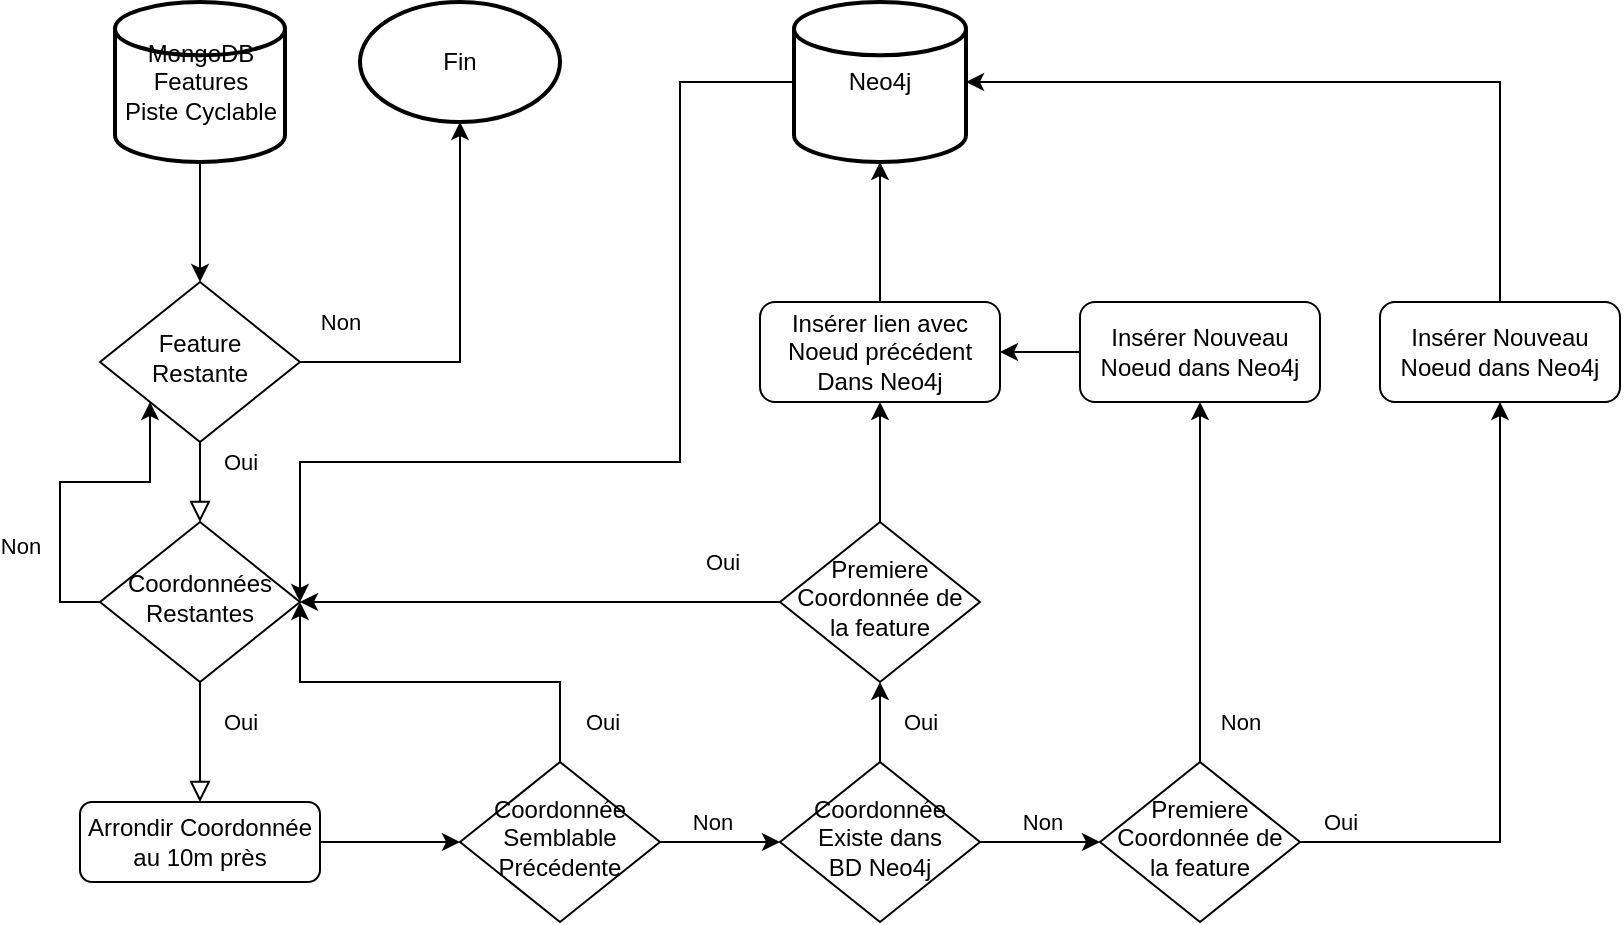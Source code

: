 <mxfile version="22.0.8" type="github">
  <diagram id="C5RBs43oDa-KdzZeNtuy" name="Page-1">
    <mxGraphModel dx="1434" dy="782" grid="1" gridSize="10" guides="1" tooltips="1" connect="1" arrows="1" fold="1" page="1" pageScale="1" pageWidth="827" pageHeight="1169" math="0" shadow="0">
      <root>
        <mxCell id="WIyWlLk6GJQsqaUBKTNV-0" />
        <mxCell id="WIyWlLk6GJQsqaUBKTNV-1" parent="WIyWlLk6GJQsqaUBKTNV-0" />
        <mxCell id="WIyWlLk6GJQsqaUBKTNV-4" value="" style="rounded=0;html=1;jettySize=auto;orthogonalLoop=1;fontSize=11;endArrow=block;endFill=0;endSize=8;strokeWidth=1;shadow=0;labelBackgroundColor=none;edgeStyle=orthogonalEdgeStyle;" parent="WIyWlLk6GJQsqaUBKTNV-1" source="WIyWlLk6GJQsqaUBKTNV-6" target="WIyWlLk6GJQsqaUBKTNV-10" edge="1">
          <mxGeometry y="20" relative="1" as="geometry">
            <mxPoint as="offset" />
          </mxGeometry>
        </mxCell>
        <mxCell id="YvKBgwHEcTg-mTc96LoB-8" value="Oui" style="edgeLabel;html=1;align=center;verticalAlign=middle;resizable=0;points=[];" vertex="1" connectable="0" parent="WIyWlLk6GJQsqaUBKTNV-4">
          <mxGeometry relative="1" as="geometry">
            <mxPoint x="20" y="-10" as="offset" />
          </mxGeometry>
        </mxCell>
        <mxCell id="WIyWlLk6GJQsqaUBKTNV-6" value="Feature&lt;br&gt;Restante" style="rhombus;whiteSpace=wrap;html=1;shadow=0;fontFamily=Helvetica;fontSize=12;align=center;strokeWidth=1;spacing=6;spacingTop=-4;" parent="WIyWlLk6GJQsqaUBKTNV-1" vertex="1">
          <mxGeometry x="50" y="170" width="100" height="80" as="geometry" />
        </mxCell>
        <mxCell id="WIyWlLk6GJQsqaUBKTNV-8" value="" style="rounded=0;html=1;jettySize=auto;orthogonalLoop=1;fontSize=11;endArrow=block;endFill=0;endSize=8;strokeWidth=1;shadow=0;labelBackgroundColor=none;edgeStyle=orthogonalEdgeStyle;" parent="WIyWlLk6GJQsqaUBKTNV-1" source="WIyWlLk6GJQsqaUBKTNV-10" target="WIyWlLk6GJQsqaUBKTNV-11" edge="1">
          <mxGeometry x="0.333" y="20" relative="1" as="geometry">
            <mxPoint as="offset" />
          </mxGeometry>
        </mxCell>
        <mxCell id="YvKBgwHEcTg-mTc96LoB-7" value="Oui" style="edgeLabel;html=1;align=center;verticalAlign=middle;resizable=0;points=[];" vertex="1" connectable="0" parent="WIyWlLk6GJQsqaUBKTNV-8">
          <mxGeometry x="-0.133" y="1" relative="1" as="geometry">
            <mxPoint x="19" y="-6" as="offset" />
          </mxGeometry>
        </mxCell>
        <mxCell id="WIyWlLk6GJQsqaUBKTNV-10" value="Coordonnées&lt;br&gt;Restantes" style="rhombus;whiteSpace=wrap;html=1;shadow=0;fontFamily=Helvetica;fontSize=12;align=center;strokeWidth=1;spacing=6;spacingTop=-4;" parent="WIyWlLk6GJQsqaUBKTNV-1" vertex="1">
          <mxGeometry x="50" y="290" width="100" height="80" as="geometry" />
        </mxCell>
        <mxCell id="YvKBgwHEcTg-mTc96LoB-11" style="edgeStyle=orthogonalEdgeStyle;rounded=0;orthogonalLoop=1;jettySize=auto;html=1;entryX=0;entryY=0.5;entryDx=0;entryDy=0;" edge="1" parent="WIyWlLk6GJQsqaUBKTNV-1" source="WIyWlLk6GJQsqaUBKTNV-11" target="YvKBgwHEcTg-mTc96LoB-10">
          <mxGeometry relative="1" as="geometry" />
        </mxCell>
        <mxCell id="WIyWlLk6GJQsqaUBKTNV-11" value="Arrondir Coordonnée au 10m près" style="rounded=1;whiteSpace=wrap;html=1;fontSize=12;glass=0;strokeWidth=1;shadow=0;" parent="WIyWlLk6GJQsqaUBKTNV-1" vertex="1">
          <mxGeometry x="40" y="430" width="120" height="40" as="geometry" />
        </mxCell>
        <mxCell id="YvKBgwHEcTg-mTc96LoB-1" style="edgeStyle=orthogonalEdgeStyle;rounded=0;orthogonalLoop=1;jettySize=auto;html=1;entryX=0.5;entryY=0;entryDx=0;entryDy=0;" edge="1" parent="WIyWlLk6GJQsqaUBKTNV-1" source="YvKBgwHEcTg-mTc96LoB-0" target="WIyWlLk6GJQsqaUBKTNV-6">
          <mxGeometry relative="1" as="geometry" />
        </mxCell>
        <mxCell id="YvKBgwHEcTg-mTc96LoB-0" value="MongoDB&lt;br&gt;Features&lt;br&gt;Piste Cyclable" style="strokeWidth=2;html=1;shape=mxgraph.flowchart.database;whiteSpace=wrap;" vertex="1" parent="WIyWlLk6GJQsqaUBKTNV-1">
          <mxGeometry x="57.5" y="30" width="85" height="80" as="geometry" />
        </mxCell>
        <mxCell id="YvKBgwHEcTg-mTc96LoB-2" value="Fin" style="strokeWidth=2;html=1;shape=mxgraph.flowchart.start_1;whiteSpace=wrap;" vertex="1" parent="WIyWlLk6GJQsqaUBKTNV-1">
          <mxGeometry x="180" y="30" width="100" height="60" as="geometry" />
        </mxCell>
        <mxCell id="YvKBgwHEcTg-mTc96LoB-3" style="edgeStyle=orthogonalEdgeStyle;rounded=0;orthogonalLoop=1;jettySize=auto;html=1;entryX=0.5;entryY=1;entryDx=0;entryDy=0;entryPerimeter=0;" edge="1" parent="WIyWlLk6GJQsqaUBKTNV-1" source="WIyWlLk6GJQsqaUBKTNV-6" target="YvKBgwHEcTg-mTc96LoB-2">
          <mxGeometry relative="1" as="geometry" />
        </mxCell>
        <mxCell id="YvKBgwHEcTg-mTc96LoB-4" value="Non" style="edgeLabel;html=1;align=center;verticalAlign=middle;resizable=0;points=[];" vertex="1" connectable="0" parent="YvKBgwHEcTg-mTc96LoB-3">
          <mxGeometry x="-0.16" y="-2" relative="1" as="geometry">
            <mxPoint x="-62" y="-16" as="offset" />
          </mxGeometry>
        </mxCell>
        <mxCell id="YvKBgwHEcTg-mTc96LoB-13" style="edgeStyle=orthogonalEdgeStyle;rounded=0;orthogonalLoop=1;jettySize=auto;html=1;exitX=0.5;exitY=0;exitDx=0;exitDy=0;entryX=1;entryY=0.5;entryDx=0;entryDy=0;" edge="1" parent="WIyWlLk6GJQsqaUBKTNV-1" source="YvKBgwHEcTg-mTc96LoB-10" target="WIyWlLk6GJQsqaUBKTNV-10">
          <mxGeometry relative="1" as="geometry">
            <Array as="points">
              <mxPoint x="280" y="370" />
              <mxPoint x="150" y="370" />
            </Array>
          </mxGeometry>
        </mxCell>
        <mxCell id="YvKBgwHEcTg-mTc96LoB-14" value="Oui" style="edgeLabel;html=1;align=center;verticalAlign=middle;resizable=0;points=[];" vertex="1" connectable="0" parent="YvKBgwHEcTg-mTc96LoB-13">
          <mxGeometry x="-0.079" y="-2" relative="1" as="geometry">
            <mxPoint x="77" y="22" as="offset" />
          </mxGeometry>
        </mxCell>
        <mxCell id="YvKBgwHEcTg-mTc96LoB-17" style="edgeStyle=orthogonalEdgeStyle;rounded=0;orthogonalLoop=1;jettySize=auto;html=1;entryX=0;entryY=0.5;entryDx=0;entryDy=0;" edge="1" parent="WIyWlLk6GJQsqaUBKTNV-1" source="YvKBgwHEcTg-mTc96LoB-10" target="YvKBgwHEcTg-mTc96LoB-16">
          <mxGeometry relative="1" as="geometry" />
        </mxCell>
        <mxCell id="YvKBgwHEcTg-mTc96LoB-18" value="Non" style="edgeLabel;html=1;align=center;verticalAlign=middle;resizable=0;points=[];" vertex="1" connectable="0" parent="YvKBgwHEcTg-mTc96LoB-17">
          <mxGeometry x="-0.133" relative="1" as="geometry">
            <mxPoint y="-10" as="offset" />
          </mxGeometry>
        </mxCell>
        <mxCell id="YvKBgwHEcTg-mTc96LoB-10" value="Coordonnée&lt;br&gt;Semblable&lt;br&gt;Précédente" style="rhombus;whiteSpace=wrap;html=1;shadow=0;fontFamily=Helvetica;fontSize=12;align=center;strokeWidth=1;spacing=6;spacingTop=-4;" vertex="1" parent="WIyWlLk6GJQsqaUBKTNV-1">
          <mxGeometry x="230" y="410" width="100" height="80" as="geometry" />
        </mxCell>
        <mxCell id="YvKBgwHEcTg-mTc96LoB-20" style="edgeStyle=orthogonalEdgeStyle;rounded=0;orthogonalLoop=1;jettySize=auto;html=1;entryX=0.5;entryY=1;entryDx=0;entryDy=0;" edge="1" parent="WIyWlLk6GJQsqaUBKTNV-1" source="YvKBgwHEcTg-mTc96LoB-16" target="YvKBgwHEcTg-mTc96LoB-19">
          <mxGeometry relative="1" as="geometry" />
        </mxCell>
        <mxCell id="YvKBgwHEcTg-mTc96LoB-26" value="Oui" style="edgeLabel;html=1;align=center;verticalAlign=middle;resizable=0;points=[];" vertex="1" connectable="0" parent="YvKBgwHEcTg-mTc96LoB-20">
          <mxGeometry x="-0.35" y="2" relative="1" as="geometry">
            <mxPoint x="22" y="-7" as="offset" />
          </mxGeometry>
        </mxCell>
        <mxCell id="YvKBgwHEcTg-mTc96LoB-33" style="edgeStyle=orthogonalEdgeStyle;rounded=0;orthogonalLoop=1;jettySize=auto;html=1;entryX=0;entryY=0.5;entryDx=0;entryDy=0;" edge="1" parent="WIyWlLk6GJQsqaUBKTNV-1" source="YvKBgwHEcTg-mTc96LoB-16">
          <mxGeometry relative="1" as="geometry">
            <mxPoint x="550" y="450" as="targetPoint" />
          </mxGeometry>
        </mxCell>
        <mxCell id="YvKBgwHEcTg-mTc96LoB-34" value="Non" style="edgeLabel;html=1;align=center;verticalAlign=middle;resizable=0;points=[];" vertex="1" connectable="0" parent="YvKBgwHEcTg-mTc96LoB-33">
          <mxGeometry x="-0.033" y="1" relative="1" as="geometry">
            <mxPoint x="1" y="-9" as="offset" />
          </mxGeometry>
        </mxCell>
        <mxCell id="YvKBgwHEcTg-mTc96LoB-16" value="Coordonnée&lt;br&gt;Existe dans&lt;br&gt;BD Neo4j" style="rhombus;whiteSpace=wrap;html=1;shadow=0;fontFamily=Helvetica;fontSize=12;align=center;strokeWidth=1;spacing=6;spacingTop=-4;" vertex="1" parent="WIyWlLk6GJQsqaUBKTNV-1">
          <mxGeometry x="390" y="410" width="100" height="80" as="geometry" />
        </mxCell>
        <mxCell id="YvKBgwHEcTg-mTc96LoB-28" style="edgeStyle=orthogonalEdgeStyle;rounded=0;orthogonalLoop=1;jettySize=auto;html=1;entryX=0.5;entryY=1;entryDx=0;entryDy=0;" edge="1" parent="WIyWlLk6GJQsqaUBKTNV-1" source="YvKBgwHEcTg-mTc96LoB-19" target="YvKBgwHEcTg-mTc96LoB-27">
          <mxGeometry relative="1" as="geometry" />
        </mxCell>
        <mxCell id="YvKBgwHEcTg-mTc96LoB-19" value="Premiere Coordonnée de&lt;br&gt;la feature" style="rhombus;whiteSpace=wrap;html=1;shadow=0;fontFamily=Helvetica;fontSize=12;align=center;strokeWidth=1;spacing=6;spacingTop=-4;" vertex="1" parent="WIyWlLk6GJQsqaUBKTNV-1">
          <mxGeometry x="390" y="290" width="100" height="80" as="geometry" />
        </mxCell>
        <mxCell id="YvKBgwHEcTg-mTc96LoB-21" style="edgeStyle=orthogonalEdgeStyle;rounded=0;orthogonalLoop=1;jettySize=auto;html=1;entryX=1;entryY=0.5;entryDx=0;entryDy=0;" edge="1" parent="WIyWlLk6GJQsqaUBKTNV-1" source="YvKBgwHEcTg-mTc96LoB-19" target="WIyWlLk6GJQsqaUBKTNV-10">
          <mxGeometry relative="1" as="geometry">
            <Array as="points">
              <mxPoint x="220" y="330" />
              <mxPoint x="220" y="330" />
            </Array>
          </mxGeometry>
        </mxCell>
        <mxCell id="YvKBgwHEcTg-mTc96LoB-22" value="Oui" style="edgeLabel;html=1;align=center;verticalAlign=middle;resizable=0;points=[];" vertex="1" connectable="0" parent="YvKBgwHEcTg-mTc96LoB-21">
          <mxGeometry x="-0.544" relative="1" as="geometry">
            <mxPoint x="25" y="-20" as="offset" />
          </mxGeometry>
        </mxCell>
        <mxCell id="YvKBgwHEcTg-mTc96LoB-24" style="edgeStyle=orthogonalEdgeStyle;rounded=0;orthogonalLoop=1;jettySize=auto;html=1;exitX=0;exitY=0.5;exitDx=0;exitDy=0;entryX=0;entryY=1;entryDx=0;entryDy=0;" edge="1" parent="WIyWlLk6GJQsqaUBKTNV-1" source="WIyWlLk6GJQsqaUBKTNV-10" target="WIyWlLk6GJQsqaUBKTNV-6">
          <mxGeometry relative="1" as="geometry" />
        </mxCell>
        <mxCell id="YvKBgwHEcTg-mTc96LoB-25" value="Non" style="edgeLabel;html=1;align=center;verticalAlign=middle;resizable=0;points=[];" vertex="1" connectable="0" parent="YvKBgwHEcTg-mTc96LoB-24">
          <mxGeometry x="-0.412" relative="1" as="geometry">
            <mxPoint x="-20" as="offset" />
          </mxGeometry>
        </mxCell>
        <mxCell id="YvKBgwHEcTg-mTc96LoB-29" style="edgeStyle=orthogonalEdgeStyle;rounded=0;orthogonalLoop=1;jettySize=auto;html=1;exitX=0;exitY=0.5;exitDx=0;exitDy=0;exitPerimeter=0;" edge="1" parent="WIyWlLk6GJQsqaUBKTNV-1" source="YvKBgwHEcTg-mTc96LoB-30">
          <mxGeometry relative="1" as="geometry">
            <mxPoint x="150" y="330" as="targetPoint" />
            <Array as="points">
              <mxPoint x="340" y="70" />
              <mxPoint x="340" y="260" />
              <mxPoint x="150" y="260" />
            </Array>
          </mxGeometry>
        </mxCell>
        <mxCell id="YvKBgwHEcTg-mTc96LoB-27" value="Insérer lien avec&lt;br&gt;Noeud précédent&lt;br&gt;Dans Neo4j" style="rounded=1;whiteSpace=wrap;html=1;fontSize=12;glass=0;strokeWidth=1;shadow=0;" vertex="1" parent="WIyWlLk6GJQsqaUBKTNV-1">
          <mxGeometry x="380" y="180" width="120" height="50" as="geometry" />
        </mxCell>
        <mxCell id="YvKBgwHEcTg-mTc96LoB-30" value="Neo4j" style="strokeWidth=2;html=1;shape=mxgraph.flowchart.database;whiteSpace=wrap;" vertex="1" parent="WIyWlLk6GJQsqaUBKTNV-1">
          <mxGeometry x="397" y="30" width="86" height="80" as="geometry" />
        </mxCell>
        <mxCell id="YvKBgwHEcTg-mTc96LoB-31" style="edgeStyle=orthogonalEdgeStyle;rounded=0;orthogonalLoop=1;jettySize=auto;html=1;entryX=0.5;entryY=1;entryDx=0;entryDy=0;entryPerimeter=0;" edge="1" parent="WIyWlLk6GJQsqaUBKTNV-1" source="YvKBgwHEcTg-mTc96LoB-27" target="YvKBgwHEcTg-mTc96LoB-30">
          <mxGeometry relative="1" as="geometry" />
        </mxCell>
        <mxCell id="YvKBgwHEcTg-mTc96LoB-38" style="edgeStyle=orthogonalEdgeStyle;rounded=0;orthogonalLoop=1;jettySize=auto;html=1;entryX=0.5;entryY=1;entryDx=0;entryDy=0;" edge="1" parent="WIyWlLk6GJQsqaUBKTNV-1" source="YvKBgwHEcTg-mTc96LoB-35" target="YvKBgwHEcTg-mTc96LoB-37">
          <mxGeometry relative="1" as="geometry" />
        </mxCell>
        <mxCell id="YvKBgwHEcTg-mTc96LoB-41" value="Non" style="edgeLabel;html=1;align=center;verticalAlign=middle;resizable=0;points=[];" vertex="1" connectable="0" parent="YvKBgwHEcTg-mTc96LoB-38">
          <mxGeometry x="-0.133" y="-2" relative="1" as="geometry">
            <mxPoint x="18" y="58" as="offset" />
          </mxGeometry>
        </mxCell>
        <mxCell id="YvKBgwHEcTg-mTc96LoB-42" style="edgeStyle=orthogonalEdgeStyle;rounded=0;orthogonalLoop=1;jettySize=auto;html=1;entryX=0.5;entryY=1;entryDx=0;entryDy=0;" edge="1" parent="WIyWlLk6GJQsqaUBKTNV-1" source="YvKBgwHEcTg-mTc96LoB-35" target="YvKBgwHEcTg-mTc96LoB-36">
          <mxGeometry relative="1" as="geometry" />
        </mxCell>
        <mxCell id="YvKBgwHEcTg-mTc96LoB-43" value="Oui" style="edgeLabel;html=1;align=center;verticalAlign=middle;resizable=0;points=[];" vertex="1" connectable="0" parent="YvKBgwHEcTg-mTc96LoB-42">
          <mxGeometry x="-0.713" y="2" relative="1" as="geometry">
            <mxPoint x="-26" y="-8" as="offset" />
          </mxGeometry>
        </mxCell>
        <mxCell id="YvKBgwHEcTg-mTc96LoB-35" value="Premiere Coordonnée de&lt;br&gt;la feature" style="rhombus;whiteSpace=wrap;html=1;shadow=0;fontFamily=Helvetica;fontSize=12;align=center;strokeWidth=1;spacing=6;spacingTop=-4;" vertex="1" parent="WIyWlLk6GJQsqaUBKTNV-1">
          <mxGeometry x="550" y="410" width="100" height="80" as="geometry" />
        </mxCell>
        <mxCell id="YvKBgwHEcTg-mTc96LoB-36" value="Insérer Nouveau&lt;br&gt;Noeud dans Neo4j" style="rounded=1;whiteSpace=wrap;html=1;fontSize=12;glass=0;strokeWidth=1;shadow=0;" vertex="1" parent="WIyWlLk6GJQsqaUBKTNV-1">
          <mxGeometry x="690" y="180" width="120" height="50" as="geometry" />
        </mxCell>
        <mxCell id="YvKBgwHEcTg-mTc96LoB-39" style="edgeStyle=orthogonalEdgeStyle;rounded=0;orthogonalLoop=1;jettySize=auto;html=1;entryX=1;entryY=0.5;entryDx=0;entryDy=0;" edge="1" parent="WIyWlLk6GJQsqaUBKTNV-1" source="YvKBgwHEcTg-mTc96LoB-37" target="YvKBgwHEcTg-mTc96LoB-27">
          <mxGeometry relative="1" as="geometry" />
        </mxCell>
        <mxCell id="YvKBgwHEcTg-mTc96LoB-37" value="Insérer Nouveau Noeud dans Neo4j" style="rounded=1;whiteSpace=wrap;html=1;fontSize=12;glass=0;strokeWidth=1;shadow=0;" vertex="1" parent="WIyWlLk6GJQsqaUBKTNV-1">
          <mxGeometry x="540" y="180" width="120" height="50" as="geometry" />
        </mxCell>
        <mxCell id="YvKBgwHEcTg-mTc96LoB-44" style="edgeStyle=orthogonalEdgeStyle;rounded=0;orthogonalLoop=1;jettySize=auto;html=1;entryX=1;entryY=0.5;entryDx=0;entryDy=0;entryPerimeter=0;" edge="1" parent="WIyWlLk6GJQsqaUBKTNV-1" source="YvKBgwHEcTg-mTc96LoB-36" target="YvKBgwHEcTg-mTc96LoB-30">
          <mxGeometry relative="1" as="geometry">
            <Array as="points">
              <mxPoint x="750" y="70" />
            </Array>
          </mxGeometry>
        </mxCell>
      </root>
    </mxGraphModel>
  </diagram>
</mxfile>
